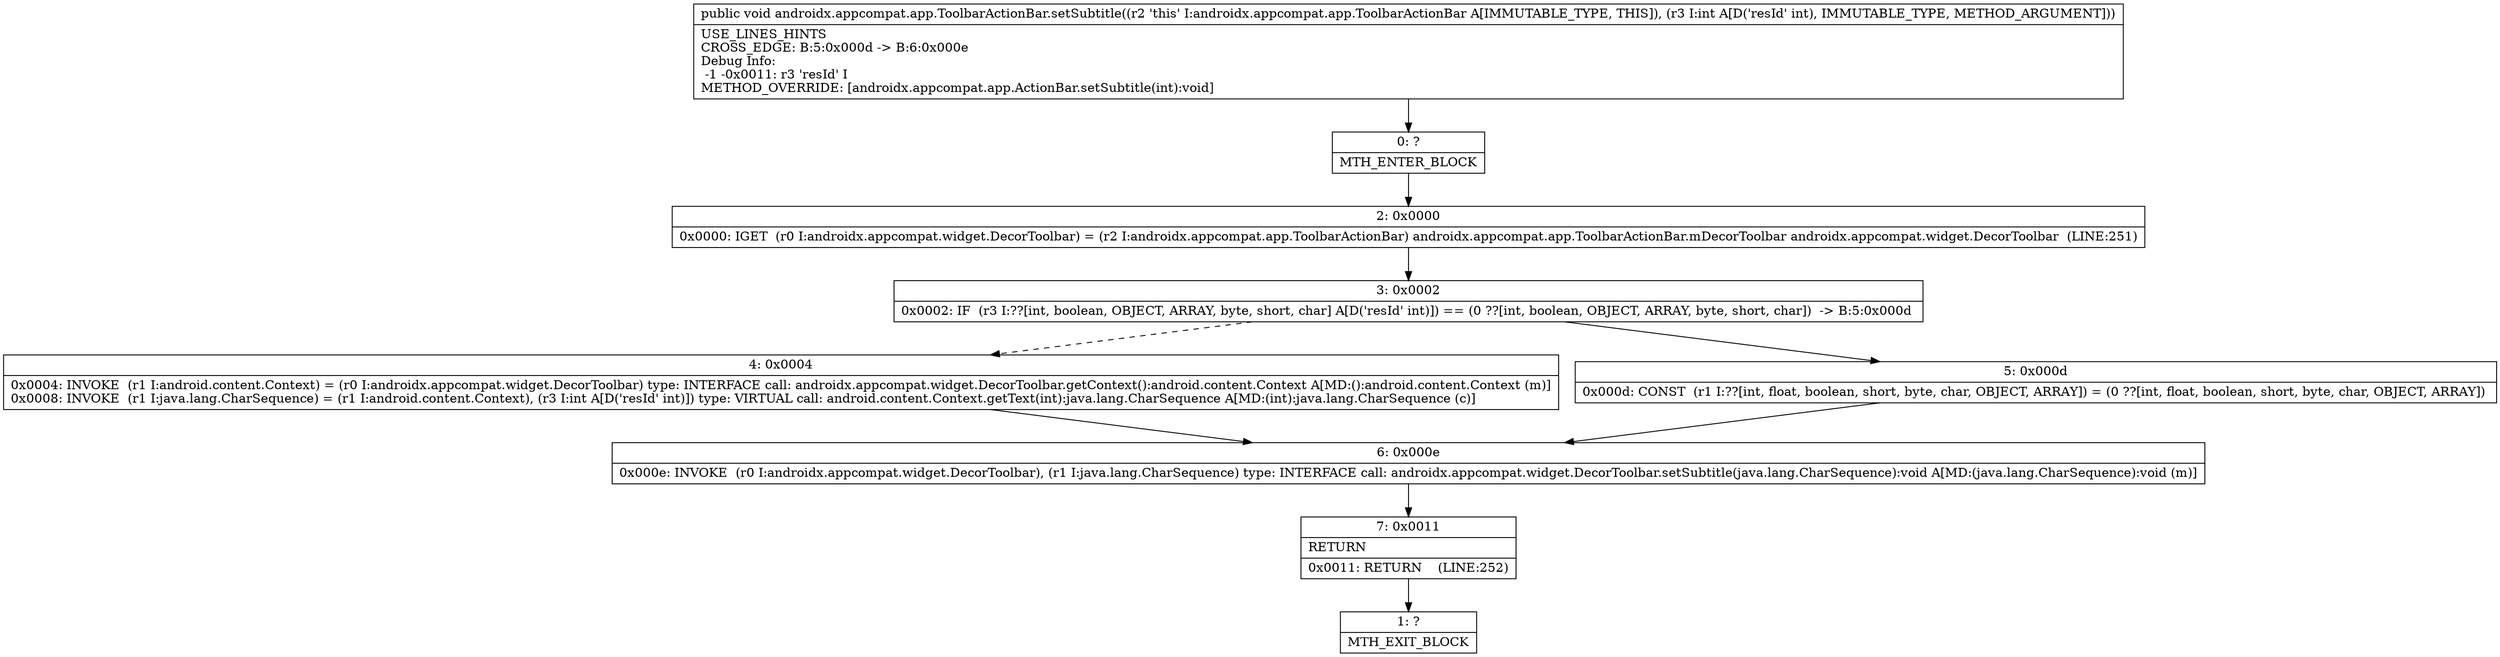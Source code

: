 digraph "CFG forandroidx.appcompat.app.ToolbarActionBar.setSubtitle(I)V" {
Node_0 [shape=record,label="{0\:\ ?|MTH_ENTER_BLOCK\l}"];
Node_2 [shape=record,label="{2\:\ 0x0000|0x0000: IGET  (r0 I:androidx.appcompat.widget.DecorToolbar) = (r2 I:androidx.appcompat.app.ToolbarActionBar) androidx.appcompat.app.ToolbarActionBar.mDecorToolbar androidx.appcompat.widget.DecorToolbar  (LINE:251)\l}"];
Node_3 [shape=record,label="{3\:\ 0x0002|0x0002: IF  (r3 I:??[int, boolean, OBJECT, ARRAY, byte, short, char] A[D('resId' int)]) == (0 ??[int, boolean, OBJECT, ARRAY, byte, short, char])  \-\> B:5:0x000d \l}"];
Node_4 [shape=record,label="{4\:\ 0x0004|0x0004: INVOKE  (r1 I:android.content.Context) = (r0 I:androidx.appcompat.widget.DecorToolbar) type: INTERFACE call: androidx.appcompat.widget.DecorToolbar.getContext():android.content.Context A[MD:():android.content.Context (m)]\l0x0008: INVOKE  (r1 I:java.lang.CharSequence) = (r1 I:android.content.Context), (r3 I:int A[D('resId' int)]) type: VIRTUAL call: android.content.Context.getText(int):java.lang.CharSequence A[MD:(int):java.lang.CharSequence (c)]\l}"];
Node_6 [shape=record,label="{6\:\ 0x000e|0x000e: INVOKE  (r0 I:androidx.appcompat.widget.DecorToolbar), (r1 I:java.lang.CharSequence) type: INTERFACE call: androidx.appcompat.widget.DecorToolbar.setSubtitle(java.lang.CharSequence):void A[MD:(java.lang.CharSequence):void (m)]\l}"];
Node_7 [shape=record,label="{7\:\ 0x0011|RETURN\l|0x0011: RETURN    (LINE:252)\l}"];
Node_1 [shape=record,label="{1\:\ ?|MTH_EXIT_BLOCK\l}"];
Node_5 [shape=record,label="{5\:\ 0x000d|0x000d: CONST  (r1 I:??[int, float, boolean, short, byte, char, OBJECT, ARRAY]) = (0 ??[int, float, boolean, short, byte, char, OBJECT, ARRAY]) \l}"];
MethodNode[shape=record,label="{public void androidx.appcompat.app.ToolbarActionBar.setSubtitle((r2 'this' I:androidx.appcompat.app.ToolbarActionBar A[IMMUTABLE_TYPE, THIS]), (r3 I:int A[D('resId' int), IMMUTABLE_TYPE, METHOD_ARGUMENT]))  | USE_LINES_HINTS\lCROSS_EDGE: B:5:0x000d \-\> B:6:0x000e\lDebug Info:\l  \-1 \-0x0011: r3 'resId' I\lMETHOD_OVERRIDE: [androidx.appcompat.app.ActionBar.setSubtitle(int):void]\l}"];
MethodNode -> Node_0;Node_0 -> Node_2;
Node_2 -> Node_3;
Node_3 -> Node_4[style=dashed];
Node_3 -> Node_5;
Node_4 -> Node_6;
Node_6 -> Node_7;
Node_7 -> Node_1;
Node_5 -> Node_6;
}

